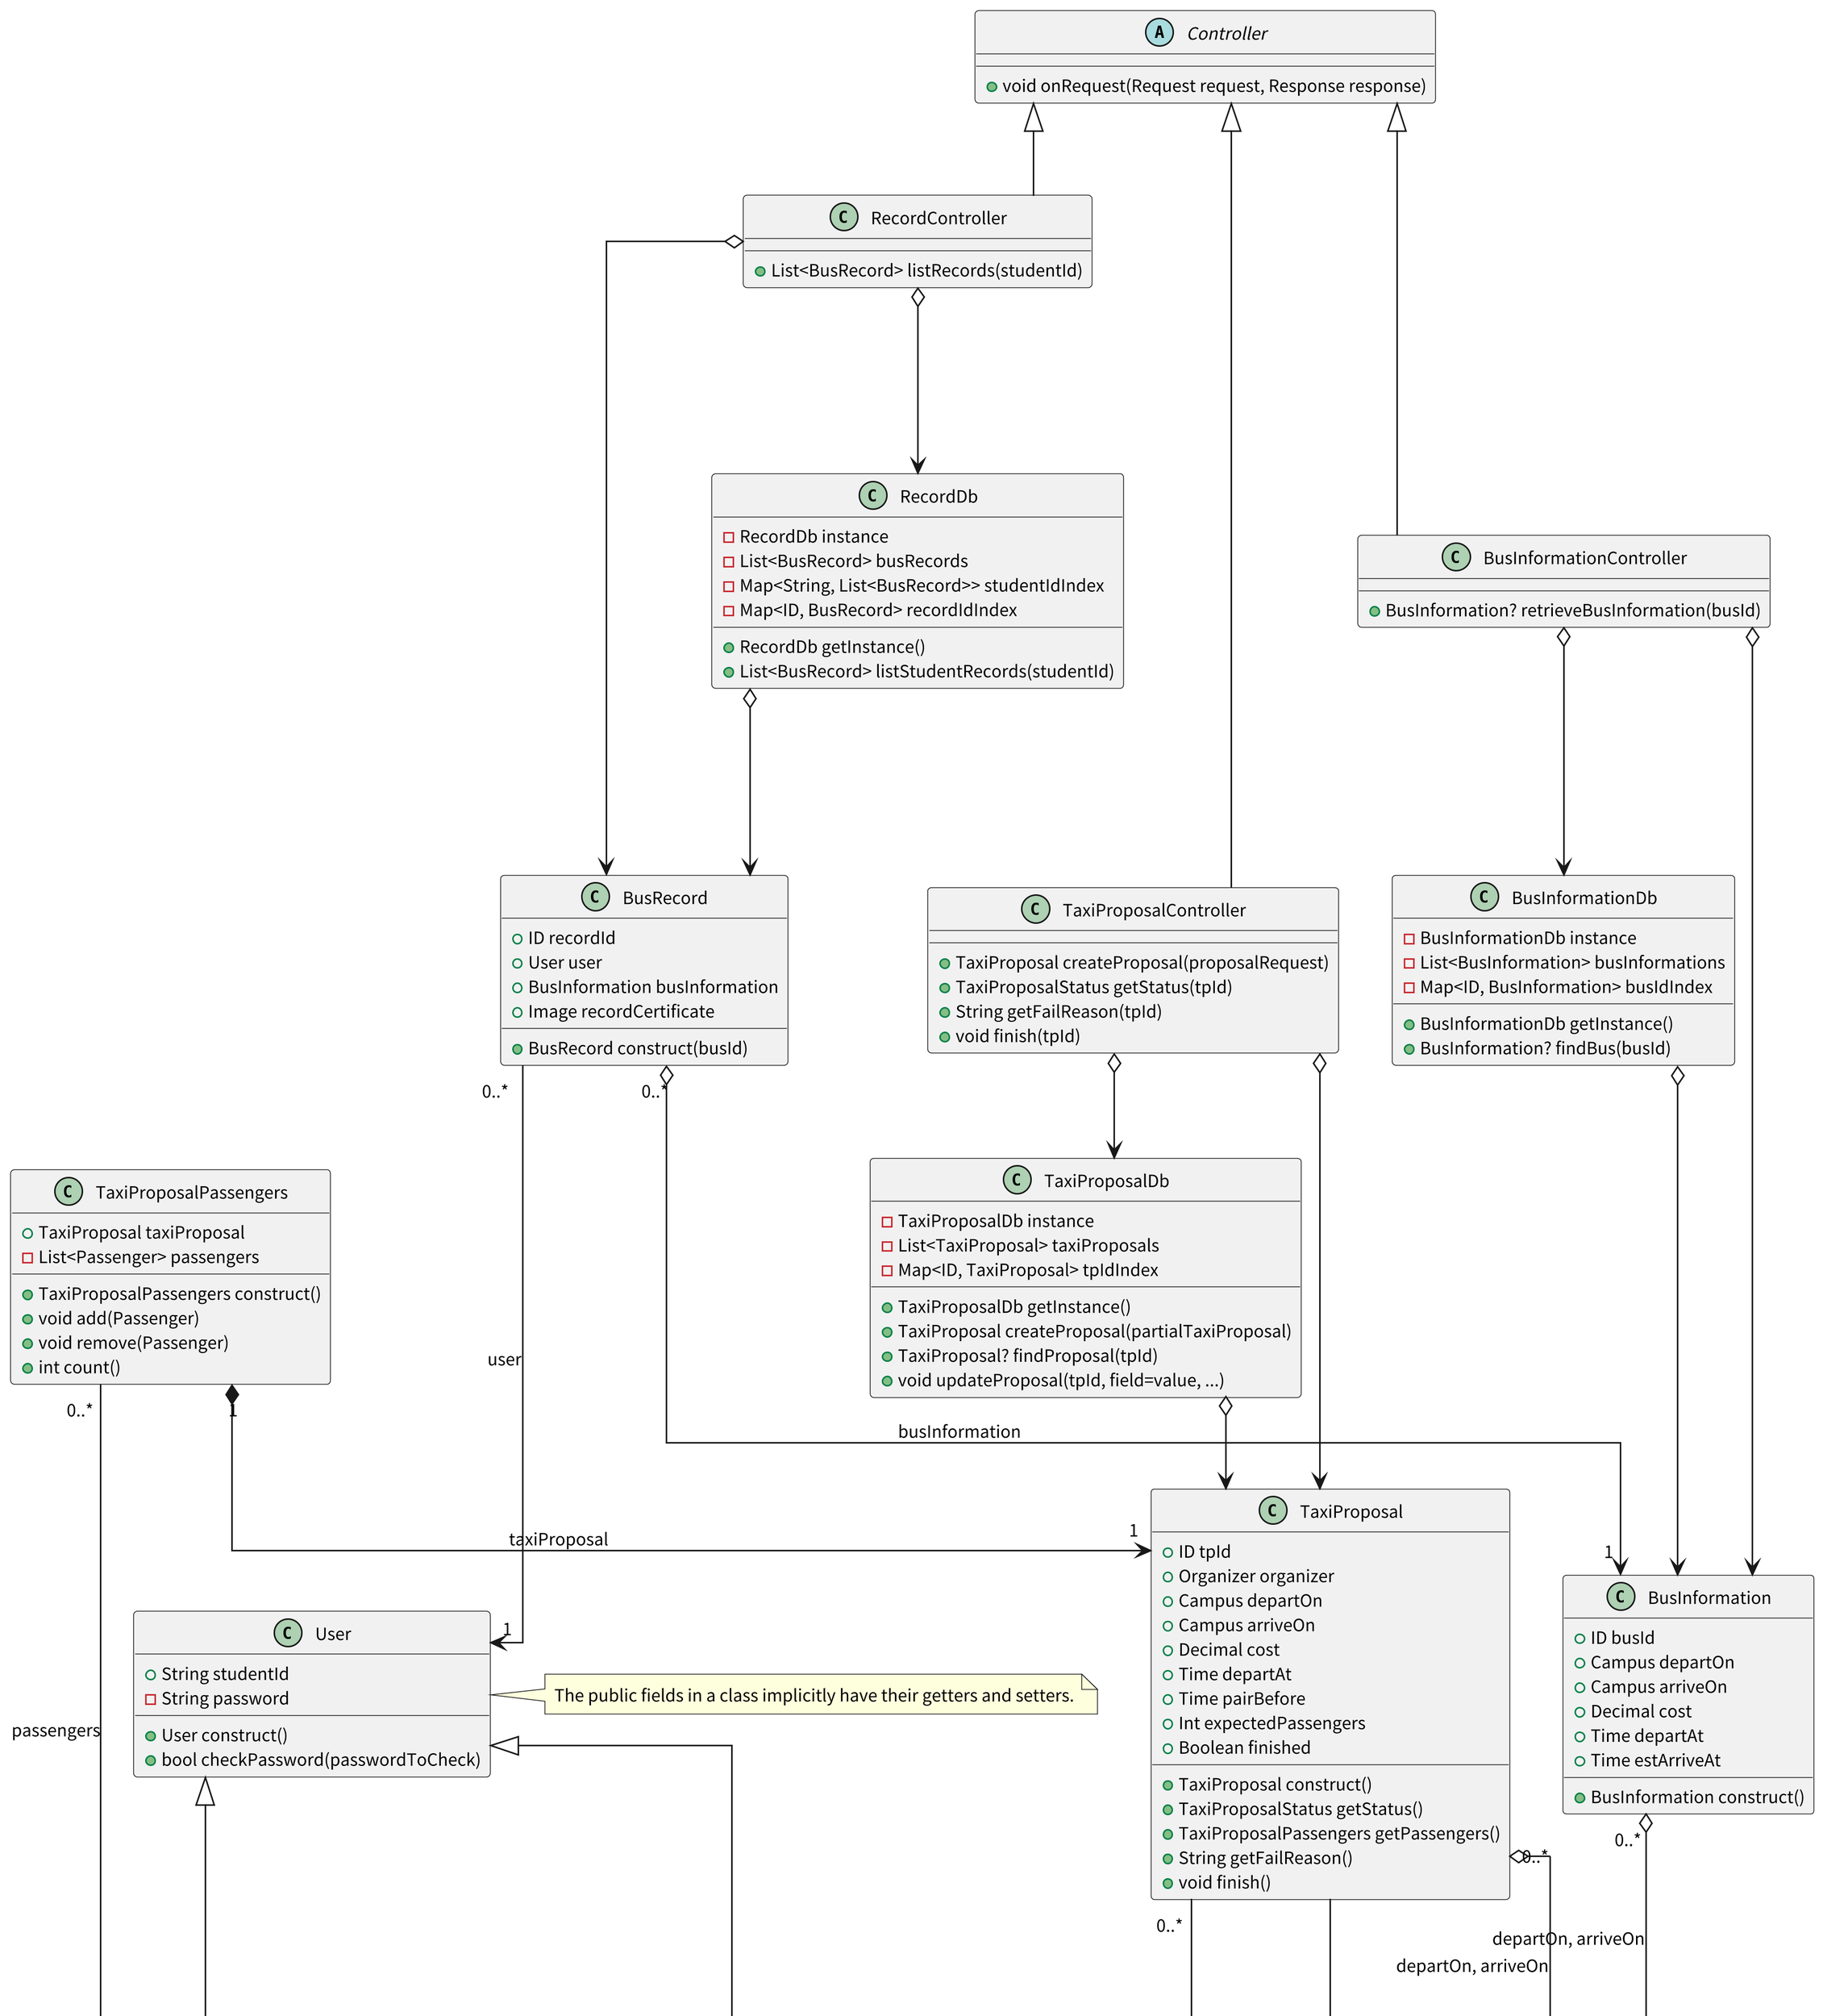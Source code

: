 @startuml ClassDiagram

skinparam linetype ortho
skinparam dpi 300
skinparam defaultFontSize 11
skinparam defaultFontName "Noto Sans CJK TC"


class User {
    +String studentId
    -String password
    +User construct()
    +bool checkPassword(passwordToCheck)
}

note right: The public fields in a class implicitly have their getters and setters.

class Passenger {
    +String phone
    +Coordinate location
    +Passenger construct()
}
User <|--- Passenger

class Organizer {
    +String phone
    +Coordinate location
    +Organizer construct()
}
User <|--- Organizer

class RecordController {
    +List<BusRecord> listRecords(studentId)
}
RecordController o---> BusRecord
RecordController o---> RecordDb

class RecordDb {
    -RecordDb instance
    -List<BusRecord> busRecords
    -Map<String, List<BusRecord>> studentIdIndex
    -Map<ID, BusRecord> recordIdIndex
    +RecordDb getInstance()
    +List<BusRecord> listStudentRecords(studentId)
}
RecordDb o---> BusRecord

class BusRecord {
    +ID recordId
    +User user
    +BusInformation busInformation
    +Image recordCertificate
    +BusRecord construct(busId)
}
BusRecord "0..*" ---> "1" User: user
BusRecord "0..*" o---> "1" BusInformation: busInformation

class BusInformationController {
    +BusInformation? retrieveBusInformation(busId)
}
BusInformationController o---> BusInformation
BusInformationController o---> BusInformationDb

class BusInformationDb {
    -BusInformationDb instance
    -List<BusInformation> busInformations
    -Map<ID, BusInformation> busIdIndex
    +BusInformationDb getInstance()
    +BusInformation? findBus(busId)
}
BusInformationDb o---> BusInformation

class BusInformation {
    +ID busId
    +Campus departOn
    +Campus arriveOn
    +Decimal cost
    +Time departAt
    +Time estArriveAt
    +BusInformation construct()
}
BusInformation "0..*" o---> "1" Campus: departOn, arriveOn

class Campus {
    +String name
    +Image map
    +Coordinate billOn
    +Campus construct()
}

class TaxiProposalPassengers {
    +TaxiProposal taxiProposal
    -List<Passenger> passengers
    +TaxiProposalPassengers construct()
    +void add(Passenger)
    +void remove(Passenger)
    +int count()
}
TaxiProposalPassengers "0..*" --> "0..*" Passenger: passengers
TaxiProposalPassengers "1" *--> "1" TaxiProposal: taxiProposal

class TaxiProposalController {
    +TaxiProposal createProposal(proposalRequest)
    +TaxiProposalStatus getStatus(tpId)
    +String getFailReason(tpId)
    +void finish(tpId)
}
TaxiProposalController o--> TaxiProposal
TaxiProposalController o--> TaxiProposalDb

class TaxiProposalDb {
    -TaxiProposalDb instance
    -List<TaxiProposal> taxiProposals
    -Map<ID, TaxiProposal> tpIdIndex
    +TaxiProposalDb getInstance()
    +TaxiProposal createProposal(partialTaxiProposal)
    +TaxiProposal? findProposal(tpId)
    +void updateProposal(tpId, field=value, ...)
}
TaxiProposalDb o--> TaxiProposal

class TaxiProposal {
    +ID tpId
    +Organizer organizer
    +Campus departOn
    +Campus arriveOn
    +Decimal cost
    +Time departAt
    +Time pairBefore
    +Int expectedPassengers
    +Boolean finished

    +TaxiProposal construct()
    +TaxiProposalStatus getStatus()
    +TaxiProposalPassengers getPassengers()
    +String getFailReason()
    +void finish()
}
TaxiProposal "0..*" o--> "1" Campus: departOn, arriveOn
TaxiProposal "0..*" ---> "1" Organizer: organizer
TaxiProposal ---> TaxiProposalStatus

enum TaxiProposalStatus {
    Waiting 等待配對
    Matched 配對成功
    Finished 配對單完成
    Unmatched 配對失敗
}

abstract class Controller {
    +void onRequest(Request request, Response response)
}
Controller <|-- RecordController
Controller <|-- BusInformationController
Controller <|-- TaxiProposalController

@enduml
